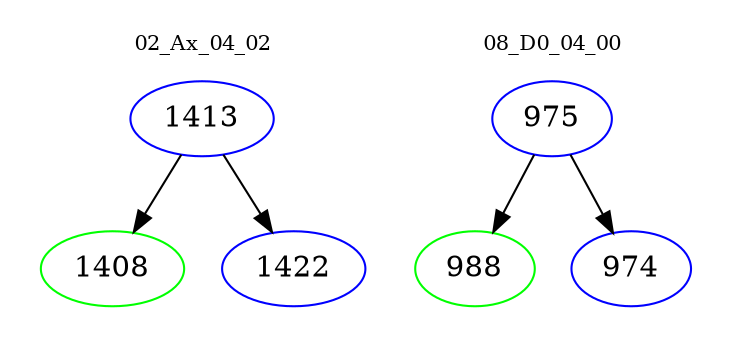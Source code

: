 digraph{
subgraph cluster_0 {
color = white
label = "02_Ax_04_02";
fontsize=10;
T0_1413 [label="1413", color="blue"]
T0_1413 -> T0_1408 [color="black"]
T0_1408 [label="1408", color="green"]
T0_1413 -> T0_1422 [color="black"]
T0_1422 [label="1422", color="blue"]
}
subgraph cluster_1 {
color = white
label = "08_D0_04_00";
fontsize=10;
T1_975 [label="975", color="blue"]
T1_975 -> T1_988 [color="black"]
T1_988 [label="988", color="green"]
T1_975 -> T1_974 [color="black"]
T1_974 [label="974", color="blue"]
}
}
